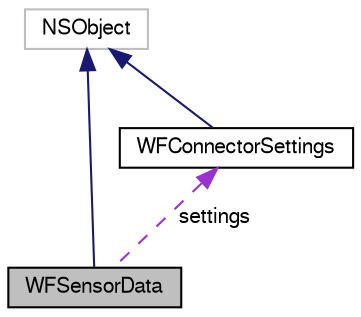 digraph "WFSensorData"
{
  edge [fontname="FreeSans",fontsize="10",labelfontname="FreeSans",labelfontsize="10"];
  node [fontname="FreeSans",fontsize="10",shape=record];
  Node1 [label="WFSensorData",height=0.2,width=0.4,color="black", fillcolor="grey75", style="filled", fontcolor="black"];
  Node2 -> Node1 [dir="back",color="midnightblue",fontsize="10",style="solid",fontname="FreeSans"];
  Node2 [label="NSObject",height=0.2,width=0.4,color="grey75", fillcolor="white", style="filled"];
  Node3 -> Node1 [dir="back",color="darkorchid3",fontsize="10",style="dashed",label=" settings" ,fontname="FreeSans"];
  Node3 [label="WFConnectorSettings",height=0.2,width=0.4,color="black", fillcolor="white", style="filled",URL="$interface_w_f_connector_settings.html",tooltip="Provides a means of persisting settings for the WFConnector. "];
  Node2 -> Node3 [dir="back",color="midnightblue",fontsize="10",style="solid",fontname="FreeSans"];
}
